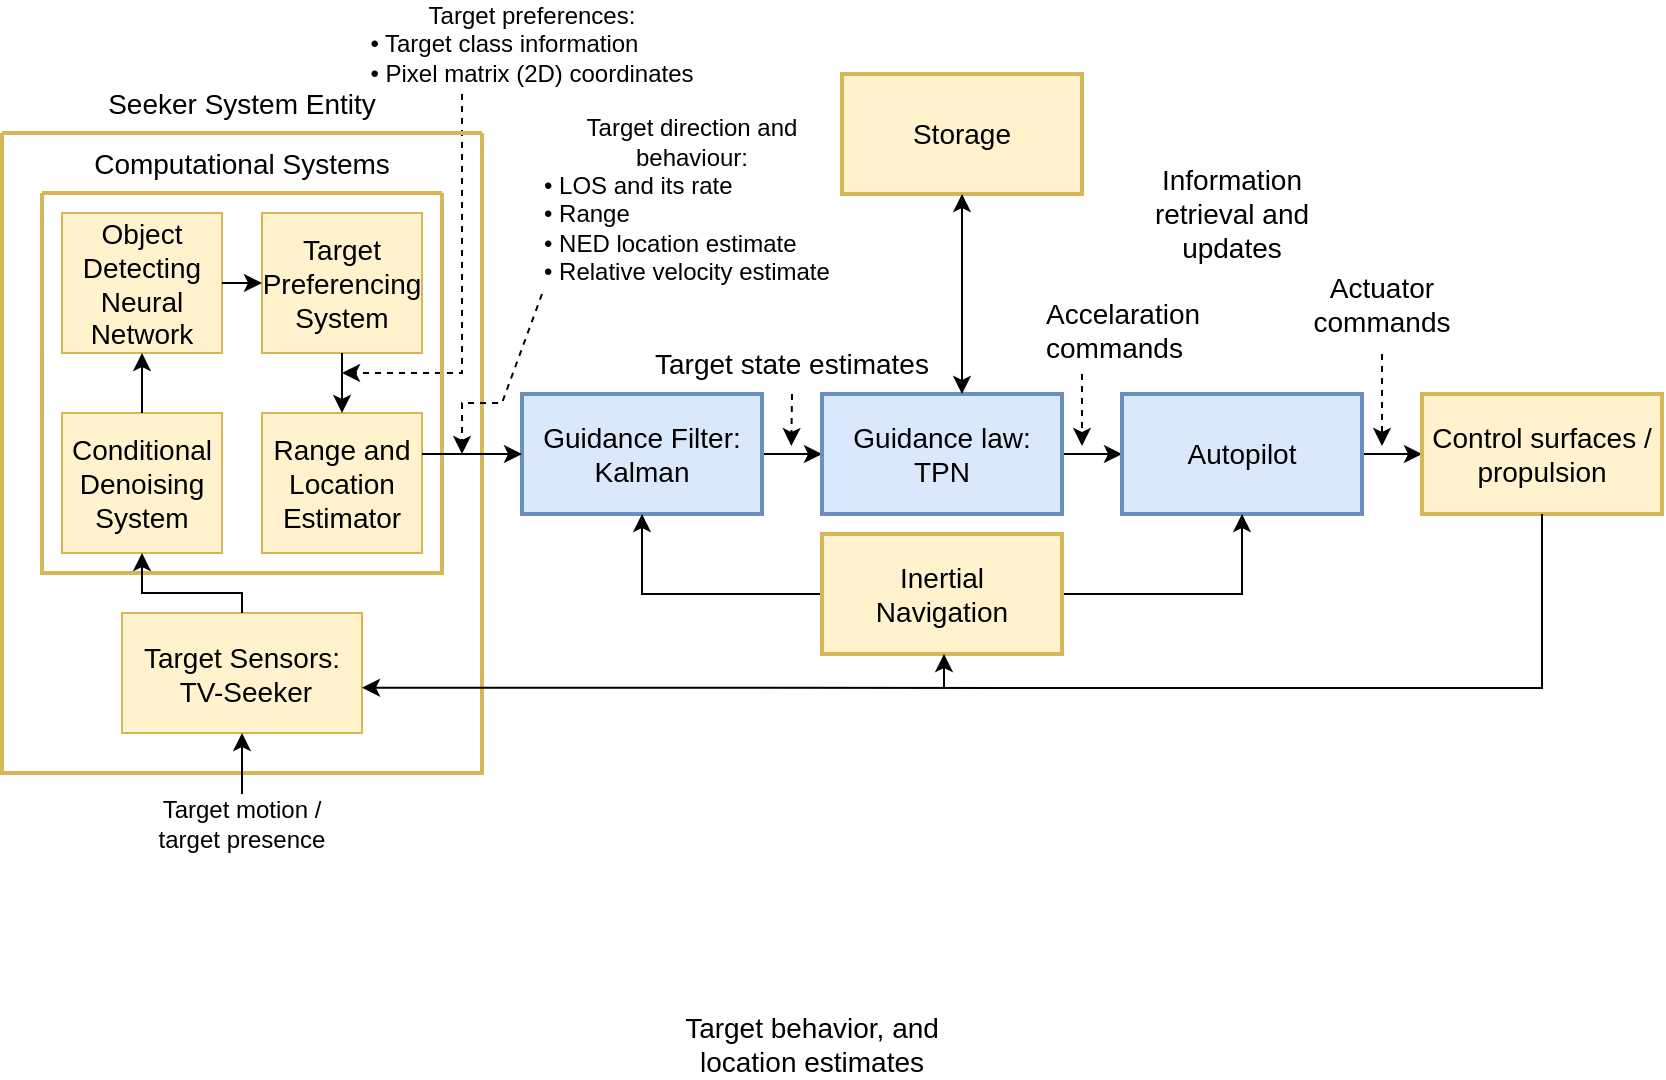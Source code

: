 <mxfile version="24.7.14">
  <diagram name="Page-1" id="WpA0GOzad-FoQttKE3py">
    <mxGraphModel dx="1793" dy="545" grid="1" gridSize="10" guides="1" tooltips="1" connect="1" arrows="1" fold="1" page="1" pageScale="1" pageWidth="850" pageHeight="1100" math="0" shadow="0">
      <root>
        <mxCell id="0" />
        <mxCell id="1" parent="0" />
        <mxCell id="54Sqg8tzMFon0Dzdc4sl-9" value="&lt;div style=&quot;&quot;&gt;&lt;font style=&quot;font-size: 12px;&quot;&gt;Target preferences:&lt;/font&gt;&lt;/div&gt;&lt;div align=&quot;left&quot;&gt;&lt;font style=&quot;font-size: 12px;&quot;&gt;•&lt;/font&gt;&lt;font style=&quot;font-size: 12px;&quot;&gt; Target class information&lt;/font&gt;&lt;/div&gt;&lt;div align=&quot;left&quot;&gt;&lt;font style=&quot;font-size: 12px;&quot;&gt;• &lt;/font&gt;&lt;font style=&quot;font-size: 12px;&quot;&gt;Pixel matrix (2D) coordinates&lt;br&gt;&lt;/font&gt;&lt;/div&gt;" style="text;html=1;align=center;verticalAlign=middle;whiteSpace=wrap;rounded=0;" parent="1" vertex="1">
          <mxGeometry x="170" y="9.5" width="170" height="30" as="geometry" />
        </mxCell>
        <mxCell id="54Sqg8tzMFon0Dzdc4sl-10" value="&lt;font style=&quot;font-size: 14px;&quot;&gt;Target state estimates&lt;br&gt;&lt;/font&gt;" style="text;html=1;align=center;verticalAlign=middle;whiteSpace=wrap;rounded=0;" parent="1" vertex="1">
          <mxGeometry x="310" y="170" width="150" height="30" as="geometry" />
        </mxCell>
        <mxCell id="54Sqg8tzMFon0Dzdc4sl-14" value="&lt;font style=&quot;font-size: 14px;&quot;&gt;Actuator commands&lt;br&gt;&lt;/font&gt;" style="text;html=1;align=center;verticalAlign=middle;whiteSpace=wrap;rounded=0;" parent="1" vertex="1">
          <mxGeometry x="650" y="140" width="60" height="30" as="geometry" />
        </mxCell>
        <mxCell id="54Sqg8tzMFon0Dzdc4sl-29" value="" style="edgeStyle=orthogonalEdgeStyle;rounded=0;orthogonalLoop=1;jettySize=auto;html=1;" parent="1" source="54Sqg8tzMFon0Dzdc4sl-22" target="54Sqg8tzMFon0Dzdc4sl-23" edge="1">
          <mxGeometry relative="1" as="geometry" />
        </mxCell>
        <mxCell id="54Sqg8tzMFon0Dzdc4sl-22" value="&lt;div style=&quot;font-size: 14px;&quot;&gt;&lt;font style=&quot;font-size: 14px;&quot;&gt;Guidance Filter: &lt;font style=&quot;font-size: 14px;&quot;&gt;Kalman&lt;/font&gt;&lt;br&gt;&lt;/font&gt;&lt;/div&gt;" style="rounded=0;whiteSpace=wrap;html=1;fillColor=#dae8fc;strokeColor=#6c8ebf;strokeWidth=2;" parent="1" vertex="1">
          <mxGeometry x="250" y="200" width="120" height="60" as="geometry" />
        </mxCell>
        <mxCell id="54Sqg8tzMFon0Dzdc4sl-30" value="" style="edgeStyle=orthogonalEdgeStyle;rounded=0;orthogonalLoop=1;jettySize=auto;html=1;" parent="1" source="54Sqg8tzMFon0Dzdc4sl-23" target="54Sqg8tzMFon0Dzdc4sl-24" edge="1">
          <mxGeometry relative="1" as="geometry" />
        </mxCell>
        <mxCell id="54Sqg8tzMFon0Dzdc4sl-23" value="&lt;div&gt;&lt;font style=&quot;font-size: 14px;&quot;&gt;Guidance law:&lt;/font&gt;&lt;/div&gt;&lt;div&gt;&lt;font style=&quot;font-size: 14px;&quot;&gt;TPN&lt;/font&gt;&lt;/div&gt;" style="rounded=0;whiteSpace=wrap;html=1;fillColor=#dae8fc;strokeColor=#6c8ebf;strokeWidth=2;" parent="1" vertex="1">
          <mxGeometry x="400" y="200" width="120" height="60" as="geometry" />
        </mxCell>
        <mxCell id="54Sqg8tzMFon0Dzdc4sl-31" value="" style="edgeStyle=orthogonalEdgeStyle;rounded=0;orthogonalLoop=1;jettySize=auto;html=1;" parent="1" source="54Sqg8tzMFon0Dzdc4sl-24" target="54Sqg8tzMFon0Dzdc4sl-27" edge="1">
          <mxGeometry relative="1" as="geometry" />
        </mxCell>
        <mxCell id="54Sqg8tzMFon0Dzdc4sl-24" value="&lt;font style=&quot;font-size: 14px;&quot;&gt;Autopilot&lt;/font&gt;" style="rounded=0;whiteSpace=wrap;html=1;fillColor=#dae8fc;strokeColor=#6c8ebf;strokeWidth=2;" parent="1" vertex="1">
          <mxGeometry x="550" y="200" width="120" height="60" as="geometry" />
        </mxCell>
        <mxCell id="54Sqg8tzMFon0Dzdc4sl-32" style="edgeStyle=orthogonalEdgeStyle;rounded=0;orthogonalLoop=1;jettySize=auto;html=1;entryX=0.5;entryY=1;entryDx=0;entryDy=0;" parent="1" source="54Sqg8tzMFon0Dzdc4sl-26" target="54Sqg8tzMFon0Dzdc4sl-24" edge="1">
          <mxGeometry relative="1" as="geometry" />
        </mxCell>
        <mxCell id="54Sqg8tzMFon0Dzdc4sl-33" style="edgeStyle=orthogonalEdgeStyle;rounded=0;orthogonalLoop=1;jettySize=auto;html=1;entryX=0.5;entryY=1;entryDx=0;entryDy=0;" parent="1" source="54Sqg8tzMFon0Dzdc4sl-26" target="54Sqg8tzMFon0Dzdc4sl-22" edge="1">
          <mxGeometry relative="1" as="geometry" />
        </mxCell>
        <mxCell id="54Sqg8tzMFon0Dzdc4sl-26" value="&lt;div&gt;&lt;font style=&quot;font-size: 14px;&quot;&gt;Inertial&lt;/font&gt;&lt;/div&gt;&lt;div&gt;&lt;font style=&quot;font-size: 14px;&quot;&gt;Navigation&lt;/font&gt;&lt;/div&gt;" style="rounded=0;whiteSpace=wrap;html=1;fillColor=#fff2cc;strokeColor=#d6b656;strokeWidth=2;" parent="1" vertex="1">
          <mxGeometry x="400" y="270" width="120" height="60" as="geometry" />
        </mxCell>
        <mxCell id="54Sqg8tzMFon0Dzdc4sl-27" value="&lt;font style=&quot;font-size: 14px;&quot;&gt;Control surfaces / propulsion&lt;br&gt;&lt;/font&gt;" style="rounded=0;whiteSpace=wrap;html=1;fillColor=#fff2cc;strokeColor=#d6b656;strokeWidth=2;" parent="1" vertex="1">
          <mxGeometry x="700" y="200" width="120" height="60" as="geometry" />
        </mxCell>
        <mxCell id="54Sqg8tzMFon0Dzdc4sl-35" value="" style="endArrow=classic;html=1;rounded=0;entryX=0.5;entryY=1;entryDx=0;entryDy=0;" parent="1" edge="1">
          <mxGeometry width="50" height="50" relative="1" as="geometry">
            <mxPoint x="461" y="347" as="sourcePoint" />
            <mxPoint x="461" y="330" as="targetPoint" />
          </mxGeometry>
        </mxCell>
        <mxCell id="54Sqg8tzMFon0Dzdc4sl-40" value="" style="html=1;labelBackgroundColor=#ffffff;startArrow=none;startFill=0;startSize=6;endArrow=classic;endFill=1;endSize=6;jettySize=auto;orthogonalLoop=1;strokeWidth=1;dashed=1;fontSize=14;rounded=0;exitX=0.5;exitY=1;exitDx=0;exitDy=0;" parent="1" source="54Sqg8tzMFon0Dzdc4sl-10" edge="1">
          <mxGeometry width="60" height="60" relative="1" as="geometry">
            <mxPoint x="385" y="140" as="sourcePoint" />
            <mxPoint x="384.66" y="226" as="targetPoint" />
          </mxGeometry>
        </mxCell>
        <mxCell id="54Sqg8tzMFon0Dzdc4sl-41" value="" style="html=1;labelBackgroundColor=#ffffff;startArrow=none;startFill=0;startSize=6;endArrow=classic;endFill=1;endSize=6;jettySize=auto;orthogonalLoop=1;strokeWidth=1;dashed=1;fontSize=14;rounded=0;" parent="1" edge="1">
          <mxGeometry width="60" height="60" relative="1" as="geometry">
            <mxPoint x="530" y="190" as="sourcePoint" />
            <mxPoint x="530" y="226" as="targetPoint" />
          </mxGeometry>
        </mxCell>
        <mxCell id="54Sqg8tzMFon0Dzdc4sl-43" value="" style="html=1;labelBackgroundColor=#ffffff;startArrow=none;startFill=0;startSize=6;endArrow=classic;endFill=1;endSize=6;jettySize=auto;orthogonalLoop=1;strokeWidth=1;dashed=1;fontSize=14;rounded=0;" parent="1" edge="1">
          <mxGeometry width="60" height="60" relative="1" as="geometry">
            <mxPoint x="680" y="180" as="sourcePoint" />
            <mxPoint x="680" y="226" as="targetPoint" />
          </mxGeometry>
        </mxCell>
        <mxCell id="54Sqg8tzMFon0Dzdc4sl-44" value="&lt;div&gt;&lt;font style=&quot;font-size: 14px;&quot;&gt;Accelaration&lt;/font&gt;&lt;/div&gt;&lt;div&gt;&lt;font style=&quot;font-size: 14px;&quot;&gt;commands&lt;/font&gt;&lt;/div&gt;" style="text;whiteSpace=wrap;html=1;" parent="1" vertex="1">
          <mxGeometry x="510" y="145" width="160" height="40" as="geometry" />
        </mxCell>
        <mxCell id="54Sqg8tzMFon0Dzdc4sl-56" value="" style="html=1;labelBackgroundColor=#ffffff;startArrow=none;startFill=0;startSize=6;endArrow=classic;endFill=1;endSize=6;jettySize=auto;orthogonalLoop=1;strokeWidth=1;dashed=1;fontSize=14;rounded=0;" parent="1" edge="1">
          <mxGeometry width="60" height="60" relative="1" as="geometry">
            <mxPoint x="220" y="50" as="sourcePoint" />
            <mxPoint x="160" y="189.5" as="targetPoint" />
            <Array as="points">
              <mxPoint x="220" y="189.5" />
            </Array>
          </mxGeometry>
        </mxCell>
        <mxCell id="PKmfZwK_7ZfOv0ya9gpD-3" value="&lt;font style=&quot;font-size: 14px;&quot;&gt;Storage&lt;br&gt;&lt;/font&gt;" style="rounded=0;whiteSpace=wrap;html=1;fillColor=#fff2cc;strokeColor=#d6b656;strokeWidth=2;" parent="1" vertex="1">
          <mxGeometry x="410" y="40" width="120" height="60" as="geometry" />
        </mxCell>
        <mxCell id="PKmfZwK_7ZfOv0ya9gpD-4" value="" style="endArrow=classic;startArrow=classic;html=1;rounded=0;" parent="1" edge="1">
          <mxGeometry width="50" height="50" relative="1" as="geometry">
            <mxPoint x="470" y="200" as="sourcePoint" />
            <mxPoint x="470" y="100" as="targetPoint" />
          </mxGeometry>
        </mxCell>
        <mxCell id="PKmfZwK_7ZfOv0ya9gpD-7" value="&lt;font style=&quot;font-size: 14px;&quot;&gt;Information retrieval and updates&lt;/font&gt;" style="text;html=1;align=center;verticalAlign=middle;whiteSpace=wrap;rounded=0;" parent="1" vertex="1">
          <mxGeometry x="550" y="90" width="110" height="40" as="geometry" />
        </mxCell>
        <mxCell id="ExMykXHlMgDT4OGUS_yV-2" value="&lt;font style=&quot;font-size: 14px;&quot;&gt;Seeker System Entity&lt;/font&gt;" style="text;html=1;align=center;verticalAlign=middle;whiteSpace=wrap;rounded=0;" parent="1" vertex="1">
          <mxGeometry x="30" y="39.5" width="160" height="30" as="geometry" />
        </mxCell>
        <mxCell id="ExMykXHlMgDT4OGUS_yV-17" value="" style="swimlane;startSize=0;strokeColor=#D6B656;fillColor=#FFF2CC;strokeWidth=2;" parent="1" vertex="1">
          <mxGeometry x="-10" y="69.5" width="240" height="320" as="geometry" />
        </mxCell>
        <mxCell id="54Sqg8tzMFon0Dzdc4sl-21" value="&lt;div&gt;&lt;font style=&quot;font-size: 14px;&quot;&gt;Target Sensors:&lt;/font&gt;&lt;/div&gt;&lt;div&gt;&lt;font style=&quot;font-size: 14px;&quot;&gt;&amp;nbsp;TV-Seeker&lt;br&gt;&lt;/font&gt;&lt;/div&gt;" style="rounded=0;whiteSpace=wrap;html=1;fillColor=#fff2cc;strokeColor=#d6b656;" parent="ExMykXHlMgDT4OGUS_yV-17" vertex="1">
          <mxGeometry x="60" y="240" width="120" height="60" as="geometry" />
        </mxCell>
        <mxCell id="PKmfZwK_7ZfOv0ya9gpD-1" value="" style="swimlane;startSize=0;strokeColor=#D6B656;fillColor=#FFF2CC;strokeWidth=2;" parent="ExMykXHlMgDT4OGUS_yV-17" vertex="1">
          <mxGeometry x="20" y="30" width="200" height="190" as="geometry" />
        </mxCell>
        <mxCell id="7CnAxa_aO4q5RgfNxw4t-10" value="&lt;font style=&quot;font-size: 14px;&quot;&gt;Conditional Denoising System&lt;/font&gt;" style="rounded=0;whiteSpace=wrap;html=1;fillColor=#fff2cc;strokeColor=#d6b656;" parent="PKmfZwK_7ZfOv0ya9gpD-1" vertex="1">
          <mxGeometry x="10" y="110" width="80" height="70" as="geometry" />
        </mxCell>
        <mxCell id="7CnAxa_aO4q5RgfNxw4t-11" value="&lt;font style=&quot;font-size: 14px;&quot;&gt;Target Preferencing System&lt;/font&gt;" style="rounded=0;whiteSpace=wrap;html=1;fillColor=#fff2cc;strokeColor=#d6b656;" parent="PKmfZwK_7ZfOv0ya9gpD-1" vertex="1">
          <mxGeometry x="110" y="10" width="80" height="70" as="geometry" />
        </mxCell>
        <mxCell id="7CnAxa_aO4q5RgfNxw4t-12" value="&lt;div style=&quot;font-size: 14px;&quot;&gt;&lt;font style=&quot;font-size: 14px;&quot;&gt;Range and Location&lt;/font&gt;&lt;/div&gt;&lt;div style=&quot;font-size: 14px;&quot;&gt;&lt;font style=&quot;font-size: 14px;&quot;&gt;&lt;font style=&quot;font-size: 14px;&quot;&gt;Estimator&lt;/font&gt;&lt;br&gt;&lt;/font&gt;&lt;/div&gt;" style="rounded=0;whiteSpace=wrap;html=1;fillColor=#fff2cc;strokeColor=#d6b656;" parent="PKmfZwK_7ZfOv0ya9gpD-1" vertex="1">
          <mxGeometry x="110" y="110" width="80" height="70" as="geometry" />
        </mxCell>
        <mxCell id="7CnAxa_aO4q5RgfNxw4t-9" value="&lt;font style=&quot;font-size: 14px;&quot;&gt;Object Detecting Neural Network&lt;/font&gt;" style="rounded=0;whiteSpace=wrap;html=1;fillColor=#fff2cc;strokeColor=#d6b656;" parent="PKmfZwK_7ZfOv0ya9gpD-1" vertex="1">
          <mxGeometry x="10" y="10" width="80" height="70" as="geometry" />
        </mxCell>
        <mxCell id="7CnAxa_aO4q5RgfNxw4t-15" value="" style="endArrow=classic;html=1;rounded=0;entryX=0.5;entryY=1;entryDx=0;entryDy=0;exitX=0.5;exitY=0;exitDx=0;exitDy=0;" parent="PKmfZwK_7ZfOv0ya9gpD-1" source="7CnAxa_aO4q5RgfNxw4t-10" target="7CnAxa_aO4q5RgfNxw4t-9" edge="1">
          <mxGeometry width="50" height="50" relative="1" as="geometry">
            <mxPoint x="-90" y="200" as="sourcePoint" />
            <mxPoint x="-40" y="150" as="targetPoint" />
          </mxGeometry>
        </mxCell>
        <mxCell id="7CnAxa_aO4q5RgfNxw4t-16" value="" style="endArrow=classic;html=1;rounded=0;entryX=0;entryY=0.5;entryDx=0;entryDy=0;exitX=1;exitY=0.5;exitDx=0;exitDy=0;" parent="PKmfZwK_7ZfOv0ya9gpD-1" source="7CnAxa_aO4q5RgfNxw4t-9" target="7CnAxa_aO4q5RgfNxw4t-11" edge="1">
          <mxGeometry width="50" height="50" relative="1" as="geometry">
            <mxPoint x="-130" y="115" as="sourcePoint" />
            <mxPoint x="-80" y="65" as="targetPoint" />
          </mxGeometry>
        </mxCell>
        <mxCell id="7CnAxa_aO4q5RgfNxw4t-17" value="" style="endArrow=classic;html=1;rounded=0;exitX=0.5;exitY=1;exitDx=0;exitDy=0;entryX=0.5;entryY=0;entryDx=0;entryDy=0;" parent="PKmfZwK_7ZfOv0ya9gpD-1" source="7CnAxa_aO4q5RgfNxw4t-11" target="7CnAxa_aO4q5RgfNxw4t-12" edge="1">
          <mxGeometry width="50" height="50" relative="1" as="geometry">
            <mxPoint x="310" y="230" as="sourcePoint" />
            <mxPoint x="360" y="180" as="targetPoint" />
          </mxGeometry>
        </mxCell>
        <mxCell id="ExMykXHlMgDT4OGUS_yV-5" value="&lt;font style=&quot;font-size: 14px;&quot;&gt;Computational Systems&lt;/font&gt;" style="text;html=1;align=center;verticalAlign=middle;whiteSpace=wrap;rounded=0;" parent="ExMykXHlMgDT4OGUS_yV-17" vertex="1">
          <mxGeometry x="40" width="160" height="30" as="geometry" />
        </mxCell>
        <mxCell id="7CnAxa_aO4q5RgfNxw4t-14" value="" style="endArrow=classic;html=1;rounded=0;entryX=0.5;entryY=1;entryDx=0;entryDy=0;exitX=0.5;exitY=0;exitDx=0;exitDy=0;" parent="ExMykXHlMgDT4OGUS_yV-17" source="54Sqg8tzMFon0Dzdc4sl-21" target="7CnAxa_aO4q5RgfNxw4t-10" edge="1">
          <mxGeometry width="50" height="50" relative="1" as="geometry">
            <mxPoint x="-10" y="280" as="sourcePoint" />
            <mxPoint x="40" y="230" as="targetPoint" />
            <Array as="points">
              <mxPoint x="120" y="230" />
              <mxPoint x="70" y="230" />
            </Array>
          </mxGeometry>
        </mxCell>
        <mxCell id="ExMykXHlMgDT4OGUS_yV-19" value="&lt;font style=&quot;font-size: 12px;&quot;&gt;Target motion / target presence&lt;font style=&quot;font-size: 12px;&quot;&gt;&lt;br&gt;&lt;/font&gt;&lt;/font&gt;" style="text;html=1;align=center;verticalAlign=middle;whiteSpace=wrap;rounded=0;" parent="1" vertex="1">
          <mxGeometry x="65" y="410" width="90" height="10" as="geometry" />
        </mxCell>
        <mxCell id="ExMykXHlMgDT4OGUS_yV-20" value="" style="endArrow=classic;html=1;rounded=0;entryX=0.5;entryY=1;entryDx=0;entryDy=0;" parent="1" target="54Sqg8tzMFon0Dzdc4sl-21" edge="1">
          <mxGeometry width="50" height="50" relative="1" as="geometry">
            <mxPoint x="110" y="400" as="sourcePoint" />
            <mxPoint x="-80" y="344.5" as="targetPoint" />
          </mxGeometry>
        </mxCell>
        <mxCell id="7CnAxa_aO4q5RgfNxw4t-19" value="&lt;font style=&quot;font-size: 14px;&quot;&gt;Target behavior, and location estimates&lt;br&gt;&lt;/font&gt;" style="text;html=1;align=center;verticalAlign=middle;whiteSpace=wrap;rounded=0;" parent="1" vertex="1">
          <mxGeometry x="330" y="510" width="130" height="30" as="geometry" />
        </mxCell>
        <mxCell id="7CnAxa_aO4q5RgfNxw4t-23" style="edgeStyle=orthogonalEdgeStyle;rounded=0;orthogonalLoop=1;jettySize=auto;html=1;exitX=0.5;exitY=1;exitDx=0;exitDy=0;" parent="1" source="ExMykXHlMgDT4OGUS_yV-19" target="ExMykXHlMgDT4OGUS_yV-19" edge="1">
          <mxGeometry relative="1" as="geometry" />
        </mxCell>
        <mxCell id="ZzlZUPSb_2AQOhLsjF2_-3" style="edgeStyle=orthogonalEdgeStyle;rounded=0;orthogonalLoop=1;jettySize=auto;html=1;exitX=0.5;exitY=1;exitDx=0;exitDy=0;" edge="1" parent="1" source="ExMykXHlMgDT4OGUS_yV-19" target="ExMykXHlMgDT4OGUS_yV-19">
          <mxGeometry relative="1" as="geometry" />
        </mxCell>
        <mxCell id="ZzlZUPSb_2AQOhLsjF2_-5" value="" style="endArrow=classic;html=1;rounded=0;entryX=1;entryY=0.623;entryDx=0;entryDy=0;entryPerimeter=0;exitX=0.5;exitY=1;exitDx=0;exitDy=0;" edge="1" parent="1" source="54Sqg8tzMFon0Dzdc4sl-27" target="54Sqg8tzMFon0Dzdc4sl-21">
          <mxGeometry width="50" height="50" relative="1" as="geometry">
            <mxPoint x="620" y="347" as="sourcePoint" />
            <mxPoint x="350" y="360" as="targetPoint" />
            <Array as="points">
              <mxPoint x="760" y="347" />
            </Array>
          </mxGeometry>
        </mxCell>
        <mxCell id="ZzlZUPSb_2AQOhLsjF2_-8" value="" style="endArrow=classic;html=1;rounded=0;entryX=0;entryY=0.5;entryDx=0;entryDy=0;" edge="1" parent="1" target="54Sqg8tzMFon0Dzdc4sl-22">
          <mxGeometry width="50" height="50" relative="1" as="geometry">
            <mxPoint x="200" y="230" as="sourcePoint" />
            <mxPoint x="270" y="280" as="targetPoint" />
          </mxGeometry>
        </mxCell>
        <mxCell id="ZzlZUPSb_2AQOhLsjF2_-6" value="" style="html=1;labelBackgroundColor=#ffffff;startArrow=none;startFill=0;startSize=6;endArrow=classic;endFill=1;endSize=6;jettySize=auto;orthogonalLoop=1;strokeWidth=1;dashed=1;fontSize=14;rounded=0;" edge="1" parent="1">
          <mxGeometry width="60" height="60" relative="1" as="geometry">
            <mxPoint x="260" y="150" as="sourcePoint" />
            <mxPoint x="220" y="230" as="targetPoint" />
            <Array as="points">
              <mxPoint x="240" y="204.5" />
              <mxPoint x="220" y="204.5" />
            </Array>
          </mxGeometry>
        </mxCell>
        <mxCell id="ZzlZUPSb_2AQOhLsjF2_-11" value="&lt;div style=&quot;&quot;&gt;&lt;font style=&quot;font-size: 12px;&quot;&gt;Target direction and behaviour:&lt;/font&gt;&lt;/div&gt;&lt;div align=&quot;left&quot;&gt;&lt;font style=&quot;font-size: 12px;&quot;&gt;• LOS and its rate&lt;/font&gt;&lt;br&gt;&lt;font style=&quot;font-size: 12px;&quot;&gt;• Range&lt;/font&gt;&lt;br&gt;&lt;font style=&quot;font-size: 12px;&quot;&gt;• NED location estimate&lt;/font&gt;&lt;br&gt;&lt;/div&gt;&lt;div align=&quot;left&quot;&gt;&lt;font style=&quot;font-size: 12px;&quot;&gt;• Relative velocity estimate&lt;/font&gt;&lt;/div&gt;&lt;div style=&quot;&quot;&gt;&lt;font style=&quot;font-size: 12px;&quot;&gt;&lt;br&gt;&lt;/font&gt;&lt;/div&gt;" style="text;html=1;align=center;verticalAlign=middle;whiteSpace=wrap;rounded=0;" vertex="1" parent="1">
          <mxGeometry x="260" y="95" width="150" height="30" as="geometry" />
        </mxCell>
      </root>
    </mxGraphModel>
  </diagram>
</mxfile>
